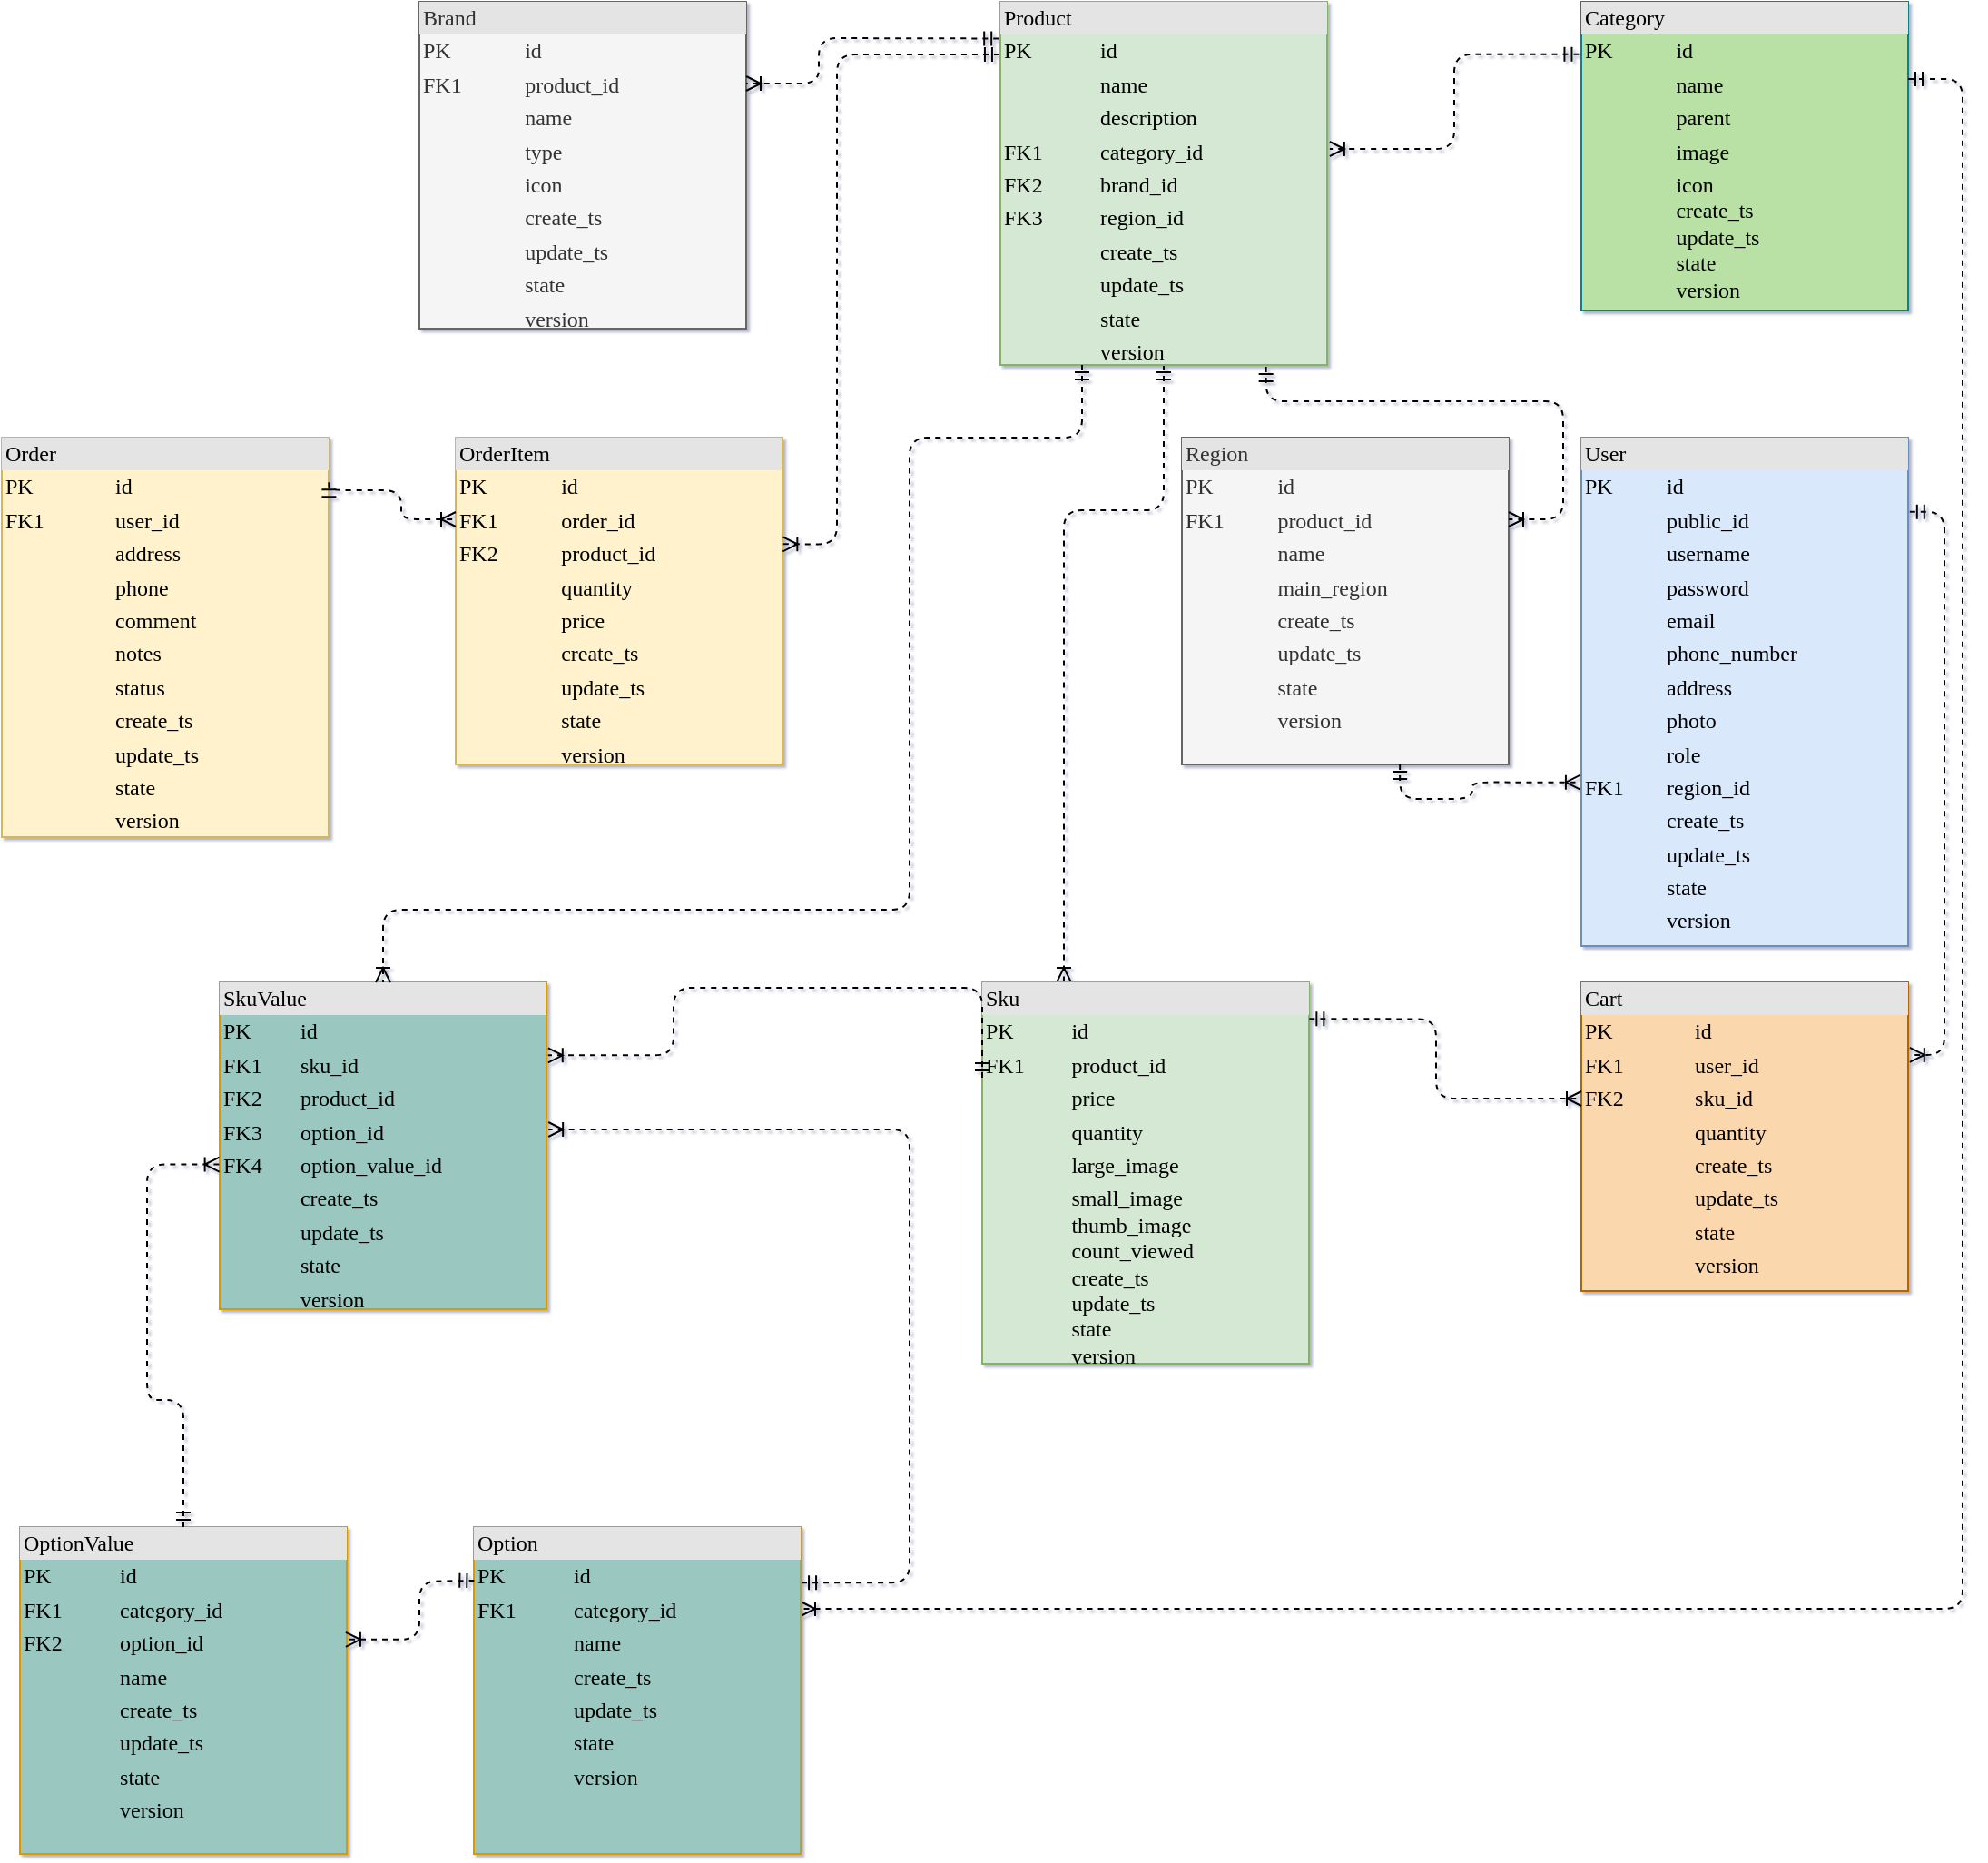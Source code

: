 <mxfile version="19.0.3" type="device"><diagram name="Page-1" id="2ca16b54-16f6-2749-3443-fa8db7711227"><mxGraphModel dx="1685" dy="1098" grid="1" gridSize="10" guides="1" tooltips="1" connect="1" arrows="1" fold="1" page="1" pageScale="1" pageWidth="1169" pageHeight="827" background="none" math="0" shadow="1"><root><mxCell id="0"/><mxCell id="1" parent="0"/><mxCell id="2ed32ef02a7f4228-18" style="edgeStyle=orthogonalEdgeStyle;html=1;dashed=1;labelBackgroundColor=none;startArrow=ERmandOne;endArrow=ERoneToMany;fontFamily=Verdana;fontSize=12;align=left;entryX=0.25;entryY=0;entryDx=0;entryDy=0;strokeColor=default;startFill=0;exitX=0.5;exitY=1;exitDx=0;exitDy=0;" parent="1" source="2ed32ef02a7f4228-8" target="2ed32ef02a7f4228-2" edge="1"><mxGeometry relative="1" as="geometry"><mxPoint x="740" y="90" as="targetPoint"/><mxPoint x="690" y="60" as="sourcePoint"/><Array as="points"><mxPoint x="660" y="320"/><mxPoint x="605" y="320"/></Array></mxGeometry></mxCell><mxCell id="2ed32ef02a7f4228-2" value="&lt;div style=&quot;box-sizing: border-box ; width: 100% ; background: #e4e4e4 ; padding: 2px&quot;&gt;Sku&lt;/div&gt;&lt;table style=&quot;width: 100% ; font-size: 1em&quot; cellpadding=&quot;2&quot; cellspacing=&quot;0&quot;&gt;&lt;tbody&gt;&lt;tr&gt;&lt;td&gt;PK&lt;/td&gt;&lt;td&gt;id&lt;/td&gt;&lt;/tr&gt;&lt;tr&gt;&lt;td&gt;FK1&lt;/td&gt;&lt;td&gt;product_id&lt;/td&gt;&lt;/tr&gt;&lt;tr&gt;&lt;td&gt;&lt;/td&gt;&lt;td&gt;price&lt;/td&gt;&lt;/tr&gt;&lt;tr&gt;&lt;td&gt;&lt;br&gt;&lt;/td&gt;&lt;td&gt;quantity&lt;br&gt;&lt;/td&gt;&lt;/tr&gt;&lt;tr&gt;&lt;td&gt;&lt;br&gt;&lt;/td&gt;&lt;td&gt;large_image&lt;br&gt;&lt;/td&gt;&lt;/tr&gt;&lt;tr&gt;&lt;td&gt;&lt;br&gt;&lt;/td&gt;&lt;td&gt;small_image&lt;br&gt;thumb_image&lt;br&gt;count_viewed&lt;br&gt;create_ts&lt;br&gt;update_ts&lt;br&gt;state&lt;br&gt;version&lt;br&gt;&lt;/td&gt;&lt;/tr&gt;&lt;/tbody&gt;&lt;/table&gt;" style="verticalAlign=top;align=left;overflow=fill;html=1;rounded=0;shadow=0;comic=0;labelBackgroundColor=none;strokeWidth=1;fontFamily=Verdana;fontSize=12;fillColor=#d5e8d4;strokeColor=#82b366;" parent="1" vertex="1"><mxGeometry x="560" y="580" width="180" height="210" as="geometry"/></mxCell><mxCell id="2ed32ef02a7f4228-7" value="&lt;div style=&quot;box-sizing: border-box ; width: 100% ; background: #e4e4e4 ; padding: 2px&quot;&gt;Category&lt;/div&gt;&lt;table style=&quot;width: 100% ; font-size: 1em&quot; cellpadding=&quot;2&quot; cellspacing=&quot;0&quot;&gt;&lt;tbody&gt;&lt;tr&gt;&lt;td&gt;PK&lt;/td&gt;&lt;td&gt;id&lt;/td&gt;&lt;/tr&gt;&lt;tr&gt;&lt;td&gt;&lt;br&gt;&lt;/td&gt;&lt;td&gt;name&lt;/td&gt;&lt;/tr&gt;&lt;tr&gt;&lt;td&gt;&lt;/td&gt;&lt;td&gt;parent&lt;/td&gt;&lt;/tr&gt;&lt;tr&gt;&lt;td&gt;&lt;br&gt;&lt;/td&gt;&lt;td&gt;image&lt;br&gt;&lt;/td&gt;&lt;/tr&gt;&lt;tr&gt;&lt;td&gt;&lt;/td&gt;&lt;td&gt;icon&lt;br&gt;create_ts&lt;br&gt;update_ts&lt;br&gt;state&lt;br&gt;version&lt;br&gt;&lt;/td&gt;&lt;/tr&gt;&lt;/tbody&gt;&lt;/table&gt;" style="verticalAlign=top;align=left;overflow=fill;html=1;rounded=0;shadow=0;comic=0;labelBackgroundColor=none;strokeWidth=1;fontFamily=Verdana;fontSize=12;fillColor=#B9E0A5;strokeColor=#0e8088;" parent="1" vertex="1"><mxGeometry x="890" y="40" width="180" height="170" as="geometry"/></mxCell><mxCell id="2ed32ef02a7f4228-17" style="edgeStyle=orthogonalEdgeStyle;html=1;entryX=1.008;entryY=0.405;labelBackgroundColor=none;startArrow=ERmandOne;endArrow=ERoneToMany;fontFamily=Verdana;fontSize=12;align=left;dashed=1;entryDx=0;entryDy=0;entryPerimeter=0;exitX=-0.007;exitY=0.17;exitDx=0;exitDy=0;exitPerimeter=0;" parent="1" source="2ed32ef02a7f4228-7" target="2ed32ef02a7f4228-8" edge="1"><mxGeometry relative="1" as="geometry"><Array as="points"><mxPoint x="820" y="69"/><mxPoint x="820" y="121"/></Array><mxPoint x="870" y="420" as="sourcePoint"/></mxGeometry></mxCell><mxCell id="2ed32ef02a7f4228-8" value="&lt;div style=&quot;box-sizing: border-box ; width: 100% ; background: #e4e4e4 ; padding: 2px&quot;&gt;Product&lt;/div&gt;&lt;table style=&quot;width: 100% ; font-size: 1em&quot; cellpadding=&quot;2&quot; cellspacing=&quot;0&quot;&gt;&lt;tbody&gt;&lt;tr&gt;&lt;td&gt;PK&lt;/td&gt;&lt;td&gt;id&lt;/td&gt;&lt;/tr&gt;&lt;tr&gt;&lt;td&gt;&lt;br&gt;&lt;/td&gt;&lt;td&gt;name&lt;/td&gt;&lt;/tr&gt;&lt;tr&gt;&lt;td&gt;&lt;/td&gt;&lt;td&gt;description&lt;/td&gt;&lt;/tr&gt;&lt;tr&gt;&lt;td&gt;FK1&lt;br&gt;&lt;/td&gt;&lt;td&gt;category_id&lt;br&gt;&lt;/td&gt;&lt;/tr&gt;&lt;tr&gt;&lt;td&gt;FK2&lt;br&gt;&lt;/td&gt;&lt;td&gt;brand_id&lt;br&gt;&lt;/td&gt;&lt;/tr&gt;&lt;tr&gt;&lt;td&gt;FK3&lt;br&gt;&lt;/td&gt;&lt;td&gt;region_id&lt;br&gt;&lt;/td&gt;&lt;/tr&gt;&lt;tr&gt;&lt;td&gt;&lt;br&gt;&lt;/td&gt;&lt;td&gt;create_ts&lt;br&gt;&lt;/td&gt;&lt;/tr&gt;&lt;tr&gt;&lt;td&gt;&lt;/td&gt;&lt;td&gt;update_ts&lt;br&gt;&lt;/td&gt;&lt;/tr&gt;&lt;tr&gt;&lt;td&gt;&lt;br&gt;&lt;/td&gt;&lt;td&gt;state&lt;br&gt;&lt;/td&gt;&lt;/tr&gt;&lt;tr&gt;&lt;td&gt;&lt;br&gt;&lt;/td&gt;&lt;td&gt;version&lt;br&gt;&lt;/td&gt;&lt;/tr&gt;&lt;tr&gt;&lt;td&gt;&lt;/td&gt;&lt;td&gt;&lt;br&gt;&lt;/td&gt;&lt;/tr&gt;&lt;/tbody&gt;&lt;/table&gt;" style="verticalAlign=top;align=left;overflow=fill;html=1;rounded=0;shadow=0;comic=0;labelBackgroundColor=none;strokeWidth=1;fontFamily=Verdana;fontSize=12;fillColor=#d5e8d4;strokeColor=#82b366;" parent="1" vertex="1"><mxGeometry x="570" y="40" width="180" height="200" as="geometry"/></mxCell><mxCell id="Jay_PcXVSlJJlM4IPyPd-2" style="edgeStyle=orthogonalEdgeStyle;html=1;exitX=1;exitY=0.25;dashed=1;labelBackgroundColor=none;startArrow=ERmandOne;endArrow=ERoneToMany;fontFamily=Verdana;fontSize=12;align=left;exitDx=0;exitDy=0;entryX=1;entryY=0.25;entryDx=0;entryDy=0;" parent="1" source="2ed32ef02a7f4228-7" target="Jay_PcXVSlJJlM4IPyPd-7" edge="1"><mxGeometry relative="1" as="geometry"><mxPoint x="220" y="855" as="sourcePoint"/><mxPoint x="490" y="1040" as="targetPoint"/><Array as="points"><mxPoint x="1100" y="83"/><mxPoint x="1100" y="925"/></Array></mxGeometry></mxCell><mxCell id="Jay_PcXVSlJJlM4IPyPd-5" value="&lt;div style=&quot;box-sizing: border-box ; width: 100% ; background: #e4e4e4 ; padding: 2px&quot;&gt;SkuValue&lt;/div&gt;&lt;table style=&quot;width: 100% ; font-size: 1em&quot; cellpadding=&quot;2&quot; cellspacing=&quot;0&quot;&gt;&lt;tbody&gt;&lt;tr&gt;&lt;td&gt;PK&lt;/td&gt;&lt;td&gt;id&lt;/td&gt;&lt;/tr&gt;&lt;tr&gt;&lt;td&gt;FK1&lt;/td&gt;&lt;td&gt;sku_id&lt;/td&gt;&lt;/tr&gt;&lt;tr&gt;&lt;td&gt;FK2&lt;/td&gt;&lt;td&gt;product_id&lt;br&gt;&lt;/td&gt;&lt;/tr&gt;&lt;tr&gt;&lt;td&gt;FK3&lt;/td&gt;&lt;td&gt;option_id&lt;br&gt;&lt;/td&gt;&lt;/tr&gt;&lt;tr&gt;&lt;td&gt;FK4&lt;/td&gt;&lt;td&gt;option_value_id&lt;br&gt;&lt;/td&gt;&lt;/tr&gt;&lt;tr&gt;&lt;td&gt;&lt;br&gt;&lt;/td&gt;&lt;td&gt;create_ts&lt;br&gt;&lt;/td&gt;&lt;/tr&gt;&lt;tr&gt;&lt;td&gt;&lt;br&gt;&lt;/td&gt;&lt;td&gt;update_ts&lt;br&gt;&lt;/td&gt;&lt;/tr&gt;&lt;tr&gt;&lt;td&gt;&lt;br&gt;&lt;/td&gt;&lt;td&gt;state&lt;br&gt;&lt;/td&gt;&lt;/tr&gt;&lt;tr&gt;&lt;td&gt;&lt;br&gt;&lt;/td&gt;&lt;td&gt;version&lt;br&gt;&lt;/td&gt;&lt;/tr&gt;&lt;/tbody&gt;&lt;/table&gt;" style="verticalAlign=top;align=left;overflow=fill;html=1;rounded=0;shadow=0;comic=0;labelBackgroundColor=none;strokeWidth=1;fontFamily=Verdana;fontSize=12;fillColor=#9AC7BF;strokeColor=#d79b00;" parent="1" vertex="1"><mxGeometry x="140" y="580" width="180" height="180" as="geometry"/></mxCell><mxCell id="Jay_PcXVSlJJlM4IPyPd-7" value="&lt;div style=&quot;box-sizing: border-box ; width: 100% ; background: #e4e4e4 ; padding: 2px&quot;&gt;Option&lt;/div&gt;&lt;table style=&quot;width: 100% ; font-size: 1em&quot; cellpadding=&quot;2&quot; cellspacing=&quot;0&quot;&gt;&lt;tbody&gt;&lt;tr&gt;&lt;td&gt;PK&lt;/td&gt;&lt;td&gt;id&lt;/td&gt;&lt;/tr&gt;&lt;tr&gt;&lt;td&gt;FK1&lt;/td&gt;&lt;td&gt;category_id&lt;/td&gt;&lt;/tr&gt;&lt;tr&gt;&lt;td&gt;&lt;br&gt;&lt;/td&gt;&lt;td&gt;name&lt;br&gt;&lt;/td&gt;&lt;/tr&gt;&lt;tr&gt;&lt;td&gt;&lt;br&gt;&lt;/td&gt;&lt;td&gt;create_ts&lt;br&gt;&lt;/td&gt;&lt;/tr&gt;&lt;tr&gt;&lt;td&gt;&lt;br&gt;&lt;/td&gt;&lt;td&gt;update_ts&lt;br&gt;&lt;/td&gt;&lt;/tr&gt;&lt;tr&gt;&lt;td&gt;&lt;br&gt;&lt;/td&gt;&lt;td&gt;state&lt;br&gt;&lt;/td&gt;&lt;/tr&gt;&lt;tr&gt;&lt;td&gt;&lt;br&gt;&lt;/td&gt;&lt;td&gt;version&lt;br&gt;&lt;/td&gt;&lt;/tr&gt;&lt;/tbody&gt;&lt;/table&gt;" style="verticalAlign=top;align=left;overflow=fill;html=1;rounded=0;shadow=0;comic=0;labelBackgroundColor=none;strokeWidth=1;fontFamily=Verdana;fontSize=12;fillColor=#9AC7BF;strokeColor=#d79b00;" parent="1" vertex="1"><mxGeometry x="280" y="880" width="180" height="180" as="geometry"/></mxCell><mxCell id="Jay_PcXVSlJJlM4IPyPd-8" style="edgeStyle=orthogonalEdgeStyle;html=1;exitX=0;exitY=0.25;dashed=1;labelBackgroundColor=none;startArrow=ERmandOne;endArrow=ERoneToMany;fontFamily=Verdana;fontSize=12;align=left;exitDx=0;exitDy=0;entryX=1.005;entryY=0.223;entryDx=0;entryDy=0;entryPerimeter=0;" parent="1" source="2ed32ef02a7f4228-2" target="Jay_PcXVSlJJlM4IPyPd-5" edge="1"><mxGeometry relative="1" as="geometry"><mxPoint x="1120" y="712.5" as="sourcePoint"/><mxPoint x="910" y="760" as="targetPoint"/><Array as="points"><mxPoint x="390" y="583"/><mxPoint x="390" y="620"/></Array></mxGeometry></mxCell><mxCell id="sZOiNbcPzE4LMLzRzJkS-1" value="&lt;div style=&quot;box-sizing: border-box ; width: 100% ; background: #e4e4e4 ; padding: 2px&quot;&gt;OptionValue&lt;/div&gt;&lt;table style=&quot;width: 100% ; font-size: 1em&quot; cellpadding=&quot;2&quot; cellspacing=&quot;0&quot;&gt;&lt;tbody&gt;&lt;tr&gt;&lt;td&gt;PK&lt;/td&gt;&lt;td&gt;id&lt;/td&gt;&lt;/tr&gt;&lt;tr&gt;&lt;td&gt;FK1&lt;/td&gt;&lt;td&gt;category_id&lt;/td&gt;&lt;/tr&gt;&lt;tr&gt;&lt;td&gt;FK2&lt;/td&gt;&lt;td&gt;option_id&lt;/td&gt;&lt;/tr&gt;&lt;tr&gt;&lt;td&gt;&lt;br&gt;&lt;/td&gt;&lt;td&gt;name&lt;br&gt;&lt;/td&gt;&lt;/tr&gt;&lt;tr&gt;&lt;td&gt;&lt;br&gt;&lt;/td&gt;&lt;td&gt;create_ts&lt;br&gt;&lt;/td&gt;&lt;/tr&gt;&lt;tr&gt;&lt;td&gt;&lt;br&gt;&lt;/td&gt;&lt;td&gt;update_ts&lt;br&gt;&lt;/td&gt;&lt;/tr&gt;&lt;tr&gt;&lt;td&gt;&lt;br&gt;&lt;/td&gt;&lt;td&gt;state&lt;br&gt;&lt;/td&gt;&lt;/tr&gt;&lt;tr&gt;&lt;td&gt;&lt;br&gt;&lt;/td&gt;&lt;td&gt;version&lt;br&gt;&lt;/td&gt;&lt;/tr&gt;&lt;/tbody&gt;&lt;/table&gt;" style="verticalAlign=top;align=left;overflow=fill;html=1;rounded=0;shadow=0;comic=0;labelBackgroundColor=none;strokeWidth=1;fontFamily=Verdana;fontSize=12;fillColor=#9AC7BF;strokeColor=#d79b00;" parent="1" vertex="1"><mxGeometry x="30" y="880" width="180" height="180" as="geometry"/></mxCell><mxCell id="sZOiNbcPzE4LMLzRzJkS-2" style="edgeStyle=orthogonalEdgeStyle;html=1;exitX=0.001;exitY=0.164;dashed=1;labelBackgroundColor=none;startArrow=ERmandOne;endArrow=ERoneToMany;fontFamily=Verdana;fontSize=12;align=left;exitDx=0;exitDy=0;entryX=0.997;entryY=0.344;entryDx=0;entryDy=0;entryPerimeter=0;exitPerimeter=0;" parent="1" source="Jay_PcXVSlJJlM4IPyPd-7" target="sZOiNbcPzE4LMLzRzJkS-1" edge="1"><mxGeometry relative="1" as="geometry"><mxPoint x="610" y="932.5" as="sourcePoint"/><mxPoint x="460" y="930" as="targetPoint"/><Array as="points"><mxPoint x="279" y="910"/><mxPoint x="250" y="910"/><mxPoint x="250" y="942"/></Array></mxGeometry></mxCell><mxCell id="sZOiNbcPzE4LMLzRzJkS-3" style="edgeStyle=orthogonalEdgeStyle;html=1;exitX=0.5;exitY=0;dashed=1;labelBackgroundColor=none;startArrow=ERmandOne;endArrow=ERoneToMany;fontFamily=Verdana;fontSize=12;align=left;exitDx=0;exitDy=0;entryX=-0.001;entryY=0.557;entryDx=0;entryDy=0;entryPerimeter=0;" parent="1" source="sZOiNbcPzE4LMLzRzJkS-1" target="Jay_PcXVSlJJlM4IPyPd-5" edge="1"><mxGeometry relative="1" as="geometry"><mxPoint x="440" y="715" as="sourcePoint"/><mxPoint x="370.0" y="715" as="targetPoint"/><Array as="points"><mxPoint x="120" y="810"/><mxPoint x="100" y="810"/><mxPoint x="100" y="680"/></Array></mxGeometry></mxCell><mxCell id="sZOiNbcPzE4LMLzRzJkS-4" style="edgeStyle=orthogonalEdgeStyle;html=1;exitX=0.25;exitY=1;dashed=1;labelBackgroundColor=none;startArrow=ERmandOne;endArrow=ERoneToMany;fontFamily=Verdana;fontSize=12;align=left;exitDx=0;exitDy=0;entryX=0.5;entryY=0;entryDx=0;entryDy=0;" parent="1" source="2ed32ef02a7f4228-8" target="Jay_PcXVSlJJlM4IPyPd-5" edge="1"><mxGeometry relative="1" as="geometry"><mxPoint x="880" y="300" as="sourcePoint"/><mxPoint x="880" y="420" as="targetPoint"/><Array as="points"><mxPoint x="615" y="280"/><mxPoint x="520" y="280"/><mxPoint x="520" y="540"/><mxPoint x="230" y="540"/></Array></mxGeometry></mxCell><mxCell id="sZOiNbcPzE4LMLzRzJkS-5" style="edgeStyle=orthogonalEdgeStyle;html=1;exitX=1.003;exitY=0.17;dashed=1;labelBackgroundColor=none;startArrow=ERmandOne;endArrow=ERoneToMany;fontFamily=Verdana;fontSize=12;align=left;exitDx=0;exitDy=0;entryX=1.006;entryY=0.45;entryDx=0;entryDy=0;exitPerimeter=0;entryPerimeter=0;" parent="1" source="Jay_PcXVSlJJlM4IPyPd-7" target="Jay_PcXVSlJJlM4IPyPd-5" edge="1"><mxGeometry relative="1" as="geometry"><mxPoint x="530" y="310" as="sourcePoint"/><mxPoint x="480" y="600" as="targetPoint"/><Array as="points"><mxPoint x="520" y="911"/><mxPoint x="520" y="661"/></Array></mxGeometry></mxCell><mxCell id="sZOiNbcPzE4LMLzRzJkS-6" value="&lt;div style=&quot;box-sizing: border-box ; width: 100% ; background: #e4e4e4 ; padding: 2px&quot;&gt;OrderItem&lt;/div&gt;&lt;table style=&quot;width: 100% ; font-size: 1em&quot; cellpadding=&quot;2&quot; cellspacing=&quot;0&quot;&gt;&lt;tbody&gt;&lt;tr&gt;&lt;td&gt;PK&lt;/td&gt;&lt;td&gt;id&lt;/td&gt;&lt;/tr&gt;&lt;tr&gt;&lt;td&gt;FK1&lt;/td&gt;&lt;td&gt;order_id&lt;/td&gt;&lt;/tr&gt;&lt;tr&gt;&lt;td&gt;FK2&lt;/td&gt;&lt;td&gt;product_id&lt;/td&gt;&lt;/tr&gt;&lt;tr&gt;&lt;td&gt;&lt;br&gt;&lt;/td&gt;&lt;td&gt;quantity&lt;/td&gt;&lt;/tr&gt;&lt;tr&gt;&lt;td&gt;&lt;br&gt;&lt;/td&gt;&lt;td&gt;price&lt;/td&gt;&lt;/tr&gt;&lt;tr&gt;&lt;td&gt;&lt;br&gt;&lt;/td&gt;&lt;td&gt;create_ts&lt;br&gt;&lt;/td&gt;&lt;/tr&gt;&lt;tr&gt;&lt;td&gt;&lt;br&gt;&lt;/td&gt;&lt;td&gt;update_ts&lt;br&gt;&lt;/td&gt;&lt;/tr&gt;&lt;tr&gt;&lt;td&gt;&lt;br&gt;&lt;/td&gt;&lt;td&gt;state&lt;br&gt;&lt;/td&gt;&lt;/tr&gt;&lt;tr&gt;&lt;td&gt;&lt;br&gt;&lt;/td&gt;&lt;td&gt;version&lt;br&gt;&lt;/td&gt;&lt;/tr&gt;&lt;/tbody&gt;&lt;/table&gt;" style="verticalAlign=top;align=left;overflow=fill;html=1;rounded=0;shadow=0;comic=0;labelBackgroundColor=none;strokeWidth=1;fontFamily=Verdana;fontSize=12;fillColor=#fff2cc;strokeColor=#d6b656;" parent="1" vertex="1"><mxGeometry x="270" y="280" width="180" height="180" as="geometry"/></mxCell><mxCell id="sZOiNbcPzE4LMLzRzJkS-7" value="&lt;div style=&quot;box-sizing: border-box ; width: 100% ; background: #e4e4e4 ; padding: 2px&quot;&gt;Order&lt;/div&gt;&lt;table style=&quot;width: 100% ; font-size: 1em&quot; cellpadding=&quot;2&quot; cellspacing=&quot;0&quot;&gt;&lt;tbody&gt;&lt;tr&gt;&lt;td&gt;PK&lt;/td&gt;&lt;td&gt;id&lt;/td&gt;&lt;/tr&gt;&lt;tr&gt;&lt;td&gt;FK1&lt;/td&gt;&lt;td&gt;user_id&lt;/td&gt;&lt;/tr&gt;&lt;tr&gt;&lt;td&gt;&lt;br&gt;&lt;/td&gt;&lt;td&gt;address&lt;/td&gt;&lt;/tr&gt;&lt;tr&gt;&lt;td&gt;&lt;br&gt;&lt;/td&gt;&lt;td&gt;phone&lt;br&gt;&lt;/td&gt;&lt;/tr&gt;&lt;tr&gt;&lt;td&gt;&lt;br&gt;&lt;/td&gt;&lt;td&gt;comment&lt;/td&gt;&lt;/tr&gt;&lt;tr&gt;&lt;td&gt;&lt;br&gt;&lt;/td&gt;&lt;td&gt;notes&lt;/td&gt;&lt;/tr&gt;&lt;tr&gt;&lt;td&gt;&lt;br&gt;&lt;/td&gt;&lt;td&gt;status&lt;/td&gt;&lt;/tr&gt;&lt;tr&gt;&lt;td&gt;&lt;br&gt;&lt;/td&gt;&lt;td&gt;create_ts&lt;br&gt;&lt;/td&gt;&lt;/tr&gt;&lt;tr&gt;&lt;td&gt;&lt;br&gt;&lt;/td&gt;&lt;td&gt;update_ts&lt;br&gt;&lt;/td&gt;&lt;/tr&gt;&lt;tr&gt;&lt;td&gt;&lt;br&gt;&lt;/td&gt;&lt;td&gt;state&lt;br&gt;&lt;/td&gt;&lt;/tr&gt;&lt;tr&gt;&lt;td&gt;&lt;br&gt;&lt;/td&gt;&lt;td&gt;version&lt;br&gt;&lt;/td&gt;&lt;/tr&gt;&lt;/tbody&gt;&lt;/table&gt;" style="verticalAlign=top;align=left;overflow=fill;html=1;rounded=0;shadow=0;comic=0;labelBackgroundColor=none;strokeWidth=1;fontFamily=Verdana;fontSize=12;fillColor=#fff2cc;strokeColor=#d6b656;" parent="1" vertex="1"><mxGeometry x="20" y="280" width="180" height="220" as="geometry"/></mxCell><mxCell id="sZOiNbcPzE4LMLzRzJkS-8" style="edgeStyle=orthogonalEdgeStyle;html=1;dashed=1;labelBackgroundColor=none;startArrow=ERmandOne;endArrow=ERoneToMany;fontFamily=Verdana;fontSize=12;align=left;entryX=1.001;entryY=0.326;entryDx=0;entryDy=0;entryPerimeter=0;exitX=-0.003;exitY=0.145;exitDx=0;exitDy=0;exitPerimeter=0;" parent="1" source="2ed32ef02a7f4228-8" target="sZOiNbcPzE4LMLzRzJkS-6" edge="1"><mxGeometry relative="1" as="geometry"><mxPoint x="360" y="70" as="targetPoint"/><mxPoint x="570" y="70" as="sourcePoint"/><Array as="points"><mxPoint x="480" y="69"/><mxPoint x="480" y="339"/></Array></mxGeometry></mxCell><mxCell id="sZOiNbcPzE4LMLzRzJkS-9" style="edgeStyle=orthogonalEdgeStyle;html=1;dashed=1;labelBackgroundColor=none;startArrow=ERmandOne;endArrow=ERoneToMany;fontFamily=Verdana;fontSize=12;align=left;entryX=0;entryY=0.25;entryDx=0;entryDy=0;exitX=1.001;exitY=0.112;exitDx=0;exitDy=0;exitPerimeter=0;" parent="1" source="sZOiNbcPzE4LMLzRzJkS-7" target="sZOiNbcPzE4LMLzRzJkS-6" edge="1"><mxGeometry relative="1" as="geometry"><mxPoint x="620" y="250.0" as="targetPoint"/><mxPoint x="800" y="152.5" as="sourcePoint"/><Array as="points"><mxPoint x="240" y="309"/><mxPoint x="240" y="325"/></Array></mxGeometry></mxCell><mxCell id="sZOiNbcPzE4LMLzRzJkS-10" value="&lt;div style=&quot;box-sizing: border-box ; width: 100% ; background: #e4e4e4 ; padding: 2px&quot;&gt;Cart&lt;/div&gt;&lt;table style=&quot;width: 100% ; font-size: 1em&quot; cellpadding=&quot;2&quot; cellspacing=&quot;0&quot;&gt;&lt;tbody&gt;&lt;tr&gt;&lt;td&gt;PK&lt;/td&gt;&lt;td&gt;id&lt;/td&gt;&lt;/tr&gt;&lt;tr&gt;&lt;td&gt;FK1&lt;/td&gt;&lt;td&gt;user_id&lt;/td&gt;&lt;/tr&gt;&lt;tr&gt;&lt;td&gt;FK2&lt;/td&gt;&lt;td&gt;sku_id&lt;/td&gt;&lt;/tr&gt;&lt;tr&gt;&lt;td&gt;&lt;br&gt;&lt;/td&gt;&lt;td&gt;quantity&lt;/td&gt;&lt;/tr&gt;&lt;tr&gt;&lt;td&gt;&lt;br&gt;&lt;/td&gt;&lt;td&gt;create_ts&lt;br&gt;&lt;/td&gt;&lt;/tr&gt;&lt;tr&gt;&lt;td&gt;&lt;br&gt;&lt;/td&gt;&lt;td&gt;update_ts&lt;br&gt;&lt;/td&gt;&lt;/tr&gt;&lt;tr&gt;&lt;td&gt;&lt;br&gt;&lt;/td&gt;&lt;td&gt;state&lt;br&gt;&lt;/td&gt;&lt;/tr&gt;&lt;tr&gt;&lt;td&gt;&lt;br&gt;&lt;/td&gt;&lt;td&gt;version&lt;br&gt;&lt;/td&gt;&lt;/tr&gt;&lt;/tbody&gt;&lt;/table&gt;" style="verticalAlign=top;align=left;overflow=fill;html=1;rounded=0;shadow=0;comic=0;labelBackgroundColor=none;strokeWidth=1;fontFamily=Verdana;fontSize=12;fillColor=#fad7ac;strokeColor=#b46504;" parent="1" vertex="1"><mxGeometry x="890" y="580" width="180" height="170" as="geometry"/></mxCell><mxCell id="sZOiNbcPzE4LMLzRzJkS-11" value="&lt;div style=&quot;box-sizing: border-box ; width: 100% ; background: #e4e4e4 ; padding: 2px&quot;&gt;Brand&lt;/div&gt;&lt;table style=&quot;width: 100% ; font-size: 1em&quot; cellpadding=&quot;2&quot; cellspacing=&quot;0&quot;&gt;&lt;tbody&gt;&lt;tr&gt;&lt;td&gt;PK&lt;/td&gt;&lt;td&gt;id&lt;/td&gt;&lt;/tr&gt;&lt;tr&gt;&lt;td&gt;FK1&lt;/td&gt;&lt;td&gt;product_id&lt;/td&gt;&lt;/tr&gt;&lt;tr&gt;&lt;td&gt;&lt;br&gt;&lt;/td&gt;&lt;td&gt;name&lt;/td&gt;&lt;/tr&gt;&lt;tr&gt;&lt;td&gt;&lt;br&gt;&lt;/td&gt;&lt;td&gt;type&lt;/td&gt;&lt;/tr&gt;&lt;tr&gt;&lt;td&gt;&lt;br&gt;&lt;/td&gt;&lt;td&gt;icon&lt;/td&gt;&lt;/tr&gt;&lt;tr&gt;&lt;td&gt;&lt;br&gt;&lt;/td&gt;&lt;td&gt;create_ts&lt;br&gt;&lt;/td&gt;&lt;/tr&gt;&lt;tr&gt;&lt;td&gt;&lt;br&gt;&lt;/td&gt;&lt;td&gt;update_ts&lt;br&gt;&lt;/td&gt;&lt;/tr&gt;&lt;tr&gt;&lt;td&gt;&lt;br&gt;&lt;/td&gt;&lt;td&gt;state&lt;br&gt;&lt;/td&gt;&lt;/tr&gt;&lt;tr&gt;&lt;td&gt;&lt;br&gt;&lt;/td&gt;&lt;td&gt;version&lt;br&gt;&lt;/td&gt;&lt;/tr&gt;&lt;/tbody&gt;&lt;/table&gt;" style="verticalAlign=top;align=left;overflow=fill;html=1;rounded=0;shadow=0;comic=0;labelBackgroundColor=none;strokeWidth=1;fontFamily=Verdana;fontSize=12;fillColor=#f5f5f5;fontColor=#333333;strokeColor=#666666;" parent="1" vertex="1"><mxGeometry x="250" y="40" width="180" height="180" as="geometry"/></mxCell><mxCell id="sZOiNbcPzE4LMLzRzJkS-12" value="&lt;div style=&quot;box-sizing: border-box ; width: 100% ; background: #e4e4e4 ; padding: 2px&quot;&gt;Region&lt;/div&gt;&lt;table style=&quot;width: 100% ; font-size: 1em&quot; cellpadding=&quot;2&quot; cellspacing=&quot;0&quot;&gt;&lt;tbody&gt;&lt;tr&gt;&lt;td&gt;PK&lt;/td&gt;&lt;td&gt;id&lt;/td&gt;&lt;/tr&gt;&lt;tr&gt;&lt;td&gt;FK1&lt;/td&gt;&lt;td&gt;product_id&lt;/td&gt;&lt;/tr&gt;&lt;tr&gt;&lt;td&gt;&lt;br&gt;&lt;/td&gt;&lt;td&gt;name&lt;/td&gt;&lt;/tr&gt;&lt;tr&gt;&lt;td&gt;&lt;br&gt;&lt;/td&gt;&lt;td&gt;main_region&lt;/td&gt;&lt;/tr&gt;&lt;tr&gt;&lt;td&gt;&lt;br&gt;&lt;/td&gt;&lt;td&gt;create_ts&lt;br&gt;&lt;/td&gt;&lt;/tr&gt;&lt;tr&gt;&lt;td&gt;&lt;br&gt;&lt;/td&gt;&lt;td&gt;update_ts&lt;br&gt;&lt;/td&gt;&lt;/tr&gt;&lt;tr&gt;&lt;td&gt;&lt;br&gt;&lt;/td&gt;&lt;td&gt;state&lt;br&gt;&lt;/td&gt;&lt;/tr&gt;&lt;tr&gt;&lt;td&gt;&lt;br&gt;&lt;/td&gt;&lt;td&gt;version&lt;br&gt;&lt;/td&gt;&lt;/tr&gt;&lt;/tbody&gt;&lt;/table&gt;" style="verticalAlign=top;align=left;overflow=fill;html=1;rounded=0;shadow=0;comic=0;labelBackgroundColor=none;strokeWidth=1;fontFamily=Verdana;fontSize=12;fillColor=#f5f5f5;fontColor=#333333;strokeColor=#666666;" parent="1" vertex="1"><mxGeometry x="670" y="280" width="180" height="180" as="geometry"/></mxCell><mxCell id="sZOiNbcPzE4LMLzRzJkS-13" value="&lt;div style=&quot;box-sizing: border-box ; width: 100% ; background: #e4e4e4 ; padding: 2px&quot;&gt;User&lt;/div&gt;&lt;table style=&quot;width: 100% ; font-size: 1em&quot; cellpadding=&quot;2&quot; cellspacing=&quot;0&quot;&gt;&lt;tbody&gt;&lt;tr&gt;&lt;td&gt;PK&lt;/td&gt;&lt;td&gt;id&lt;/td&gt;&lt;/tr&gt;&lt;tr&gt;&lt;td&gt;&lt;br&gt;&lt;/td&gt;&lt;td&gt;public_id&lt;/td&gt;&lt;/tr&gt;&lt;tr&gt;&lt;td&gt;&lt;br&gt;&lt;/td&gt;&lt;td&gt;username&lt;/td&gt;&lt;/tr&gt;&lt;tr&gt;&lt;td&gt;&lt;br&gt;&lt;/td&gt;&lt;td&gt;password&lt;/td&gt;&lt;/tr&gt;&lt;tr&gt;&lt;td&gt;&lt;br&gt;&lt;/td&gt;&lt;td&gt;email&lt;/td&gt;&lt;/tr&gt;&lt;tr&gt;&lt;td&gt;&lt;br&gt;&lt;/td&gt;&lt;td&gt;phone_number&lt;/td&gt;&lt;/tr&gt;&lt;tr&gt;&lt;td&gt;&lt;br&gt;&lt;/td&gt;&lt;td&gt;address&lt;/td&gt;&lt;/tr&gt;&lt;tr&gt;&lt;td&gt;&lt;br&gt;&lt;/td&gt;&lt;td&gt;photo&lt;/td&gt;&lt;/tr&gt;&lt;tr&gt;&lt;td&gt;&lt;br&gt;&lt;/td&gt;&lt;td&gt;role&lt;/td&gt;&lt;/tr&gt;&lt;tr&gt;&lt;td&gt;FK1&lt;/td&gt;&lt;td&gt;region_id&lt;/td&gt;&lt;/tr&gt;&lt;tr&gt;&lt;td&gt;&lt;br&gt;&lt;/td&gt;&lt;td&gt;create_ts&lt;br&gt;&lt;/td&gt;&lt;/tr&gt;&lt;tr&gt;&lt;td&gt;&lt;br&gt;&lt;/td&gt;&lt;td&gt;update_ts&lt;br&gt;&lt;/td&gt;&lt;/tr&gt;&lt;tr&gt;&lt;td&gt;&lt;br&gt;&lt;/td&gt;&lt;td&gt;state&lt;br&gt;&lt;/td&gt;&lt;/tr&gt;&lt;tr&gt;&lt;td&gt;&lt;br&gt;&lt;/td&gt;&lt;td&gt;version&lt;br&gt;&lt;/td&gt;&lt;/tr&gt;&lt;/tbody&gt;&lt;/table&gt;" style="verticalAlign=top;align=left;overflow=fill;html=1;rounded=0;shadow=0;comic=0;labelBackgroundColor=none;strokeWidth=1;fontFamily=Verdana;fontSize=12;fillColor=#dae8fc;strokeColor=#6c8ebf;" parent="1" vertex="1"><mxGeometry x="890" y="280" width="180" height="280" as="geometry"/></mxCell><mxCell id="sZOiNbcPzE4LMLzRzJkS-14" style="edgeStyle=orthogonalEdgeStyle;html=1;dashed=1;labelBackgroundColor=none;startArrow=ERmandOne;endArrow=ERoneToMany;fontFamily=Verdana;fontSize=12;align=left;entryX=1;entryY=0.25;entryDx=0;entryDy=0;exitX=-0.005;exitY=0.101;exitDx=0;exitDy=0;exitPerimeter=0;" parent="1" source="2ed32ef02a7f4228-8" target="sZOiNbcPzE4LMLzRzJkS-11" edge="1"><mxGeometry relative="1" as="geometry"><mxPoint x="460.18" y="348.68" as="targetPoint"/><mxPoint x="500" y="60" as="sourcePoint"/><Array as="points"><mxPoint x="560" y="60"/><mxPoint x="470" y="60"/><mxPoint x="470" y="85"/></Array></mxGeometry></mxCell><mxCell id="sZOiNbcPzE4LMLzRzJkS-15" style="edgeStyle=orthogonalEdgeStyle;html=1;dashed=1;labelBackgroundColor=none;startArrow=ERmandOne;endArrow=ERoneToMany;fontFamily=Verdana;fontSize=12;align=left;entryX=1;entryY=0.25;entryDx=0;entryDy=0;exitX=0.813;exitY=1.005;exitDx=0;exitDy=0;exitPerimeter=0;" parent="1" source="2ed32ef02a7f4228-8" target="sZOiNbcPzE4LMLzRzJkS-12" edge="1"><mxGeometry relative="1" as="geometry"><mxPoint x="430" y="85" as="targetPoint"/><mxPoint x="700" y="240" as="sourcePoint"/><Array as="points"><mxPoint x="716" y="260"/><mxPoint x="880" y="260"/><mxPoint x="880" y="325"/></Array></mxGeometry></mxCell><mxCell id="sZOiNbcPzE4LMLzRzJkS-17" style="edgeStyle=orthogonalEdgeStyle;html=1;labelBackgroundColor=none;startArrow=ERmandOne;endArrow=ERoneToMany;fontFamily=Verdana;fontSize=12;align=left;dashed=1;exitX=1.005;exitY=0.146;exitDx=0;exitDy=0;exitPerimeter=0;entryX=1.005;entryY=0.235;entryDx=0;entryDy=0;entryPerimeter=0;" parent="1" source="sZOiNbcPzE4LMLzRzJkS-13" target="sZOiNbcPzE4LMLzRzJkS-10" edge="1"><mxGeometry relative="1" as="geometry"><Array as="points"><mxPoint x="1090" y="321"/><mxPoint x="1090" y="620"/></Array><mxPoint x="878.74" y="78.9" as="sourcePoint"/><mxPoint x="1090" y="630" as="targetPoint"/></mxGeometry></mxCell><mxCell id="sZOiNbcPzE4LMLzRzJkS-18" style="edgeStyle=orthogonalEdgeStyle;html=1;entryX=0;entryY=0.374;labelBackgroundColor=none;startArrow=ERmandOne;endArrow=ERoneToMany;fontFamily=Verdana;fontSize=12;align=left;dashed=1;entryDx=0;entryDy=0;entryPerimeter=0;exitX=1.001;exitY=0.096;exitDx=0;exitDy=0;exitPerimeter=0;" parent="1" source="2ed32ef02a7f4228-2" target="sZOiNbcPzE4LMLzRzJkS-10" edge="1"><mxGeometry relative="1" as="geometry"><Array as="points"><mxPoint x="810" y="600"/><mxPoint x="810" y="644"/><mxPoint x="890" y="644"/></Array><mxPoint x="740" y="600" as="sourcePoint"/><mxPoint x="1060" y="332.5" as="targetPoint"/></mxGeometry></mxCell><mxCell id="-c1BU5LK8745Dfnab0WE-2" style="edgeStyle=orthogonalEdgeStyle;html=1;dashed=1;labelBackgroundColor=none;startArrow=ERmandOne;endArrow=ERoneToMany;fontFamily=Verdana;fontSize=12;align=left;entryX=-0.003;entryY=0.678;entryDx=0;entryDy=0;exitX=0.813;exitY=1.005;exitDx=0;exitDy=0;exitPerimeter=0;entryPerimeter=0;" edge="1" parent="1" target="sZOiNbcPzE4LMLzRzJkS-13"><mxGeometry relative="1" as="geometry"><mxPoint x="923.74" y="544" as="targetPoint"/><mxPoint x="790.08" y="460" as="sourcePoint"/><Array as="points"><mxPoint x="790" y="479"/><mxPoint x="830" y="479"/><mxPoint x="830" y="470"/></Array></mxGeometry></mxCell></root></mxGraphModel></diagram></mxfile>